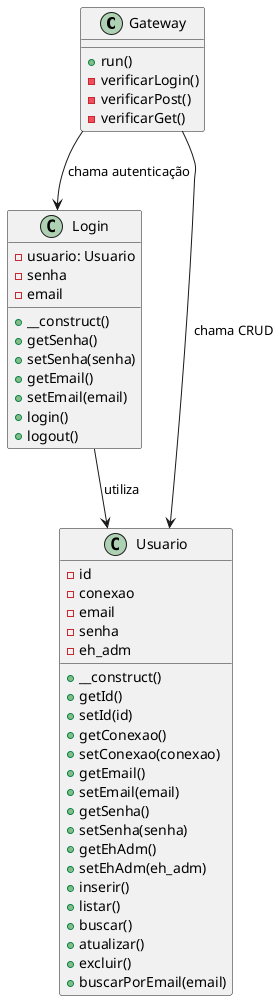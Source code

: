 @startuml
' Classe Gateway
class Gateway {
    +run()
    -verificarLogin()
    -verificarPost()
    -verificarGet()
}

' Classe Login
class Login {
    -usuario: Usuario
    -senha
    -email
    +__construct()
    +getSenha()
    +setSenha(senha)
    +getEmail()
    +setEmail(email)
    +login()
    +logout()
}

' Classe Usuario
class Usuario {
    -id
    -conexao
    -email
    -senha
    -eh_adm
    +__construct()
    +getId()
    +setId(id)
    +getConexao()
    +setConexao(conexao)
    +getEmail()
    +setEmail(email)
    +getSenha()
    +setSenha(senha)
    +getEhAdm()
    +setEhAdm(eh_adm)
    +inserir()
    +listar()
    +buscar()
    +atualizar()
    +excluir()
    +buscarPorEmail(email)
}

' Relações

Gateway --> Login : chama autenticação
Gateway --> Usuario : chama CRUD
Login --> Usuario : utiliza
@enduml